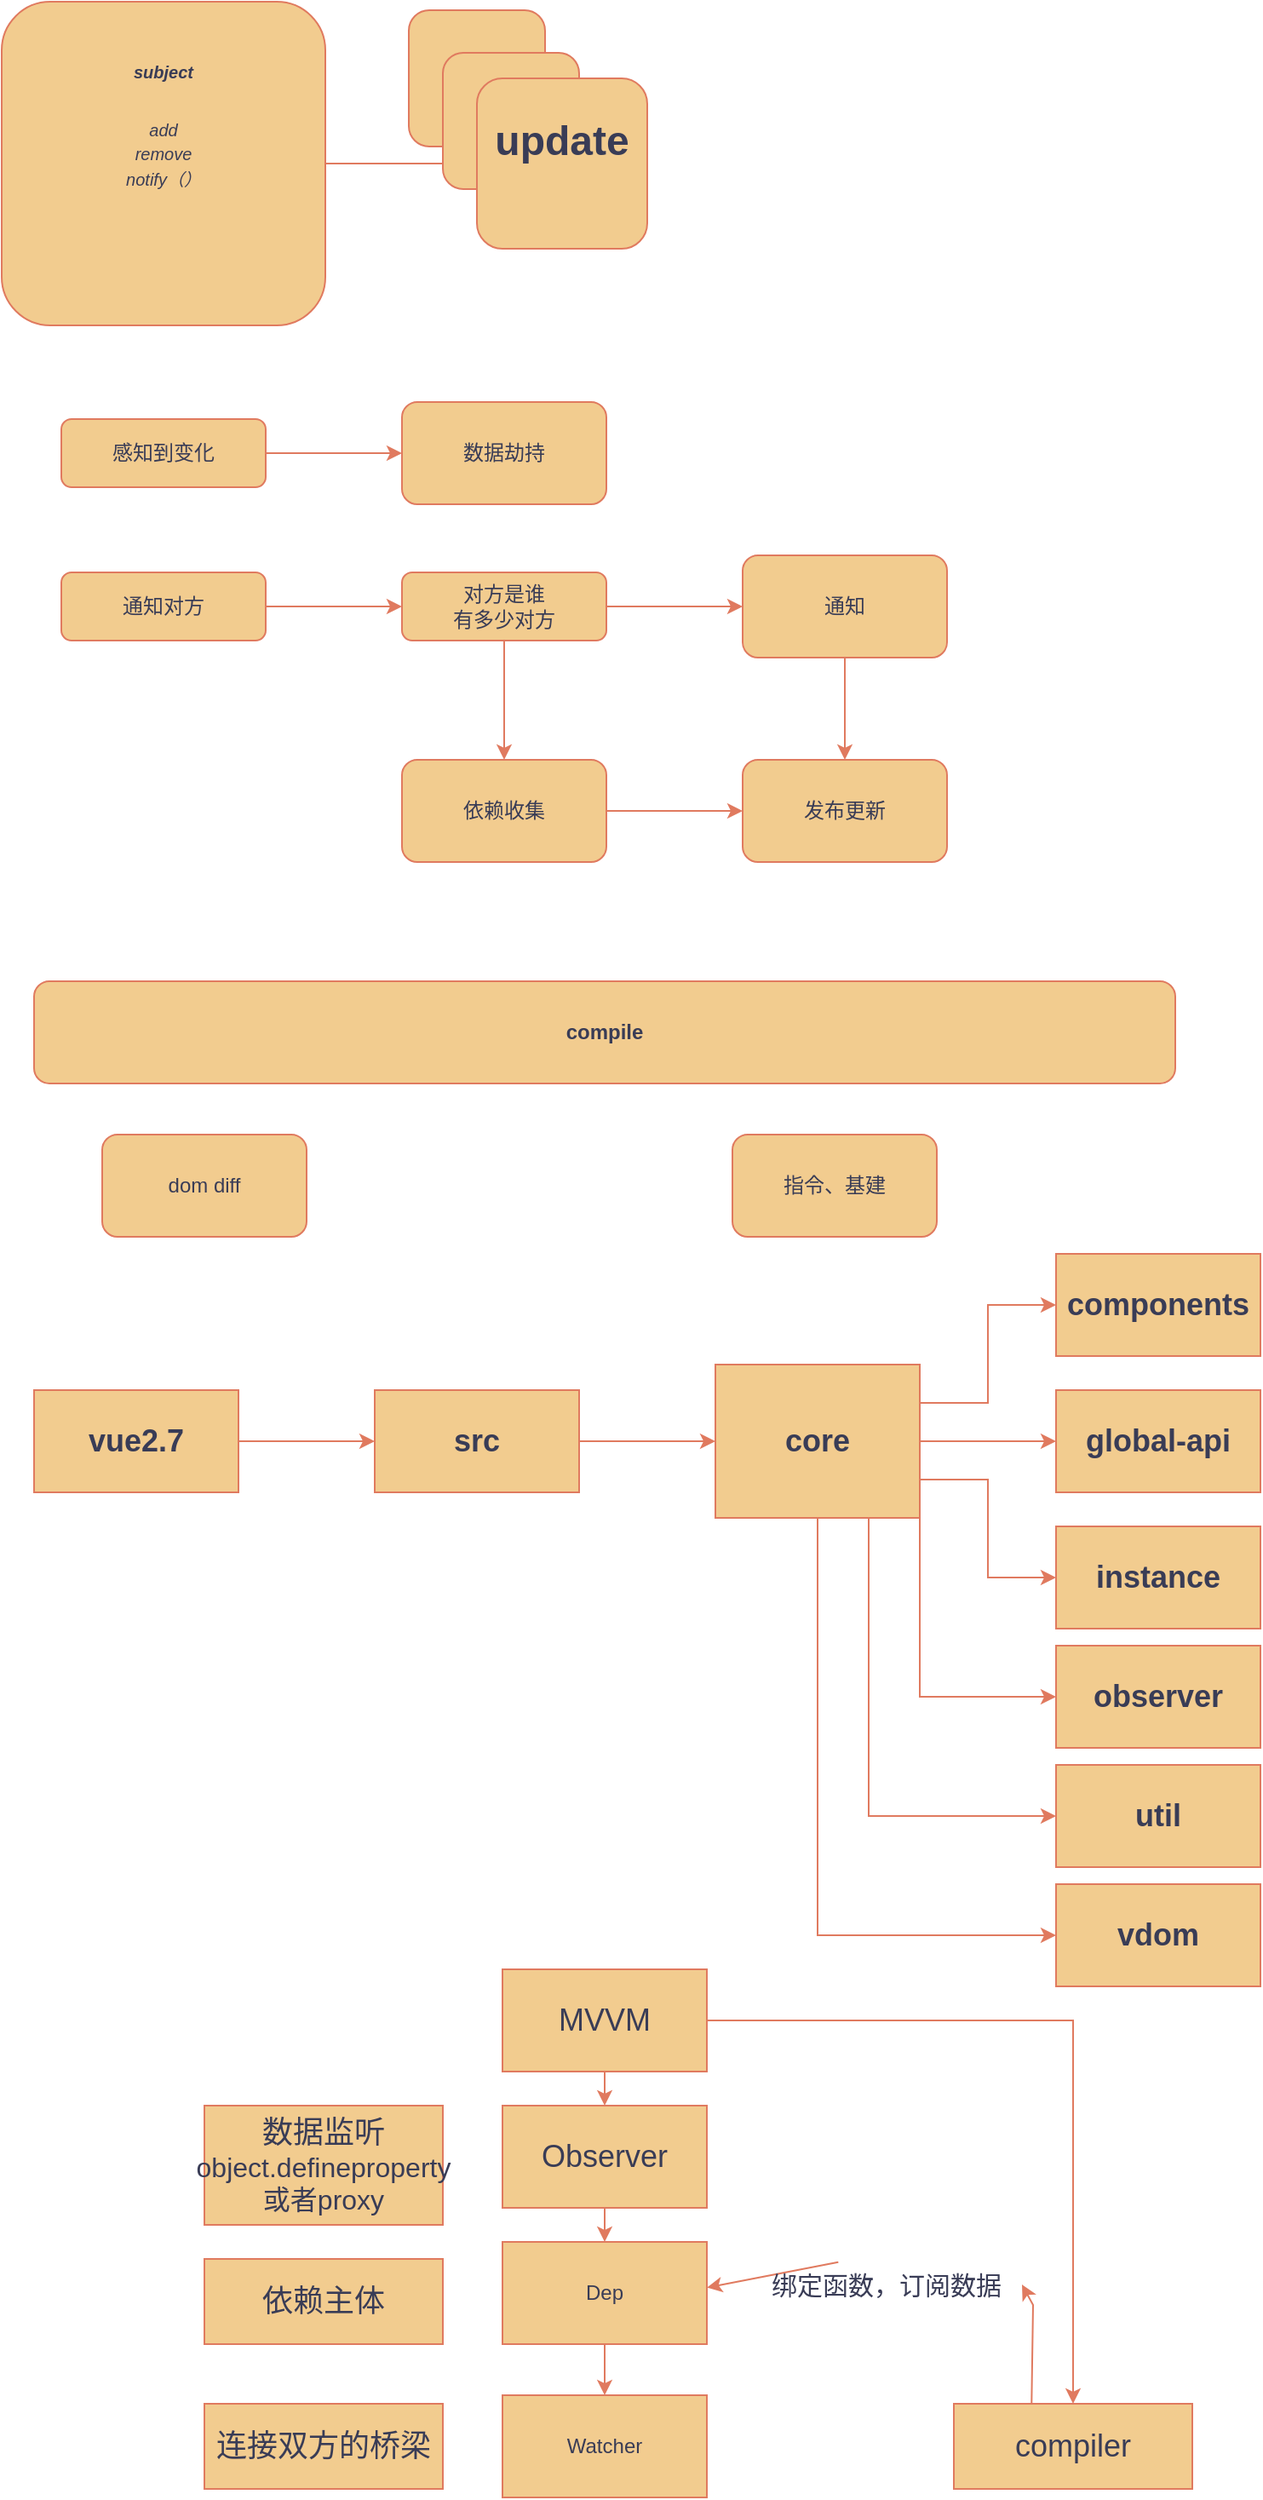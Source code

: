 <mxfile version="24.2.0" type="github">
  <diagram name="第 1 页" id="R4-ZUkijiIR4iluJVMZt">
    <mxGraphModel dx="1050" dy="569" grid="1" gridSize="10" guides="1" tooltips="1" connect="1" arrows="1" fold="1" page="1" pageScale="1" pageWidth="827" pageHeight="1169" math="0" shadow="0">
      <root>
        <mxCell id="0" />
        <mxCell id="1" parent="0" />
        <mxCell id="CVSLRsANvx-6_cyvt9ej-3" value="" style="edgeStyle=orthogonalEdgeStyle;rounded=1;orthogonalLoop=1;jettySize=auto;html=1;labelBackgroundColor=none;strokeColor=#E07A5F;fontColor=default;" edge="1" parent="1" source="CVSLRsANvx-6_cyvt9ej-1" target="CVSLRsANvx-6_cyvt9ej-2">
          <mxGeometry relative="1" as="geometry" />
        </mxCell>
        <mxCell id="CVSLRsANvx-6_cyvt9ej-1" value="&lt;h1 style=&quot;&quot;&gt;&lt;font size=&quot;1&quot; style=&quot;&quot;&gt;&lt;i style=&quot;font-size: 10px;&quot;&gt;subject&lt;/i&gt;&lt;/font&gt;&lt;/h1&gt;&lt;div&gt;&lt;font size=&quot;1&quot; style=&quot;&quot;&gt;&lt;i style=&quot;font-size: 10px;&quot;&gt;add&lt;/i&gt;&lt;/font&gt;&lt;/div&gt;&lt;div&gt;&lt;font size=&quot;1&quot; style=&quot;&quot;&gt;&lt;i style=&quot;font-size: 10px;&quot;&gt;remove&lt;/i&gt;&lt;/font&gt;&lt;/div&gt;&lt;div&gt;&lt;font size=&quot;1&quot; style=&quot;&quot;&gt;&lt;i style=&quot;font-size: 10px;&quot;&gt;notify（）&lt;/i&gt;&lt;/font&gt;&lt;/div&gt;" style="whiteSpace=wrap;html=1;aspect=fixed;verticalAlign=top;align=center;rounded=1;labelBackgroundColor=none;fillColor=#F2CC8F;strokeColor=#E07A5F;fontColor=#393C56;" vertex="1" parent="1">
          <mxGeometry x="51" y="45" width="190" height="190" as="geometry" />
        </mxCell>
        <mxCell id="CVSLRsANvx-6_cyvt9ej-6" value="" style="whiteSpace=wrap;html=1;aspect=fixed;rounded=1;labelBackgroundColor=none;fillColor=#F2CC8F;strokeColor=#E07A5F;fontColor=#393C56;" vertex="1" parent="1">
          <mxGeometry x="290" y="50" width="80" height="80" as="geometry" />
        </mxCell>
        <mxCell id="CVSLRsANvx-6_cyvt9ej-5" value="" style="whiteSpace=wrap;html=1;aspect=fixed;rounded=1;labelBackgroundColor=none;fillColor=#F2CC8F;strokeColor=#E07A5F;fontColor=#393C56;" vertex="1" parent="1">
          <mxGeometry x="310" y="75" width="80" height="80" as="geometry" />
        </mxCell>
        <mxCell id="CVSLRsANvx-6_cyvt9ej-2" value="&lt;h1 style=&quot;&quot;&gt;update&lt;/h1&gt;" style="whiteSpace=wrap;html=1;aspect=fixed;verticalAlign=top;align=center;rounded=1;labelBackgroundColor=none;fillColor=#F2CC8F;strokeColor=#E07A5F;fontColor=#393C56;" vertex="1" parent="1">
          <mxGeometry x="330" y="90" width="100" height="100" as="geometry" />
        </mxCell>
        <mxCell id="CVSLRsANvx-6_cyvt9ej-9" value="" style="edgeStyle=orthogonalEdgeStyle;rounded=1;orthogonalLoop=1;jettySize=auto;html=1;labelBackgroundColor=none;strokeColor=#E07A5F;fontColor=default;" edge="1" parent="1" source="CVSLRsANvx-6_cyvt9ej-7" target="CVSLRsANvx-6_cyvt9ej-8">
          <mxGeometry relative="1" as="geometry" />
        </mxCell>
        <mxCell id="CVSLRsANvx-6_cyvt9ej-7" value="感知到变化" style="rounded=1;whiteSpace=wrap;html=1;labelBackgroundColor=none;fillColor=#F2CC8F;strokeColor=#E07A5F;fontColor=#393C56;" vertex="1" parent="1">
          <mxGeometry x="86" y="290" width="120" height="40" as="geometry" />
        </mxCell>
        <mxCell id="CVSLRsANvx-6_cyvt9ej-8" value="数据劫持" style="whiteSpace=wrap;html=1;rounded=1;labelBackgroundColor=none;fillColor=#F2CC8F;strokeColor=#E07A5F;fontColor=#393C56;" vertex="1" parent="1">
          <mxGeometry x="286" y="280" width="120" height="60" as="geometry" />
        </mxCell>
        <mxCell id="CVSLRsANvx-6_cyvt9ej-12" value="" style="edgeStyle=orthogonalEdgeStyle;rounded=1;orthogonalLoop=1;jettySize=auto;html=1;labelBackgroundColor=none;strokeColor=#E07A5F;fontColor=default;" edge="1" parent="1" source="CVSLRsANvx-6_cyvt9ej-10" target="CVSLRsANvx-6_cyvt9ej-11">
          <mxGeometry relative="1" as="geometry" />
        </mxCell>
        <mxCell id="CVSLRsANvx-6_cyvt9ej-10" value="通知对方" style="rounded=1;whiteSpace=wrap;html=1;labelBackgroundColor=none;fillColor=#F2CC8F;strokeColor=#E07A5F;fontColor=#393C56;" vertex="1" parent="1">
          <mxGeometry x="86" y="380" width="120" height="40" as="geometry" />
        </mxCell>
        <mxCell id="CVSLRsANvx-6_cyvt9ej-14" value="" style="edgeStyle=orthogonalEdgeStyle;rounded=1;orthogonalLoop=1;jettySize=auto;html=1;labelBackgroundColor=none;strokeColor=#E07A5F;fontColor=default;" edge="1" parent="1" source="CVSLRsANvx-6_cyvt9ej-11" target="CVSLRsANvx-6_cyvt9ej-13">
          <mxGeometry relative="1" as="geometry" />
        </mxCell>
        <mxCell id="CVSLRsANvx-6_cyvt9ej-16" value="" style="edgeStyle=orthogonalEdgeStyle;rounded=1;orthogonalLoop=1;jettySize=auto;html=1;labelBackgroundColor=none;strokeColor=#E07A5F;fontColor=default;" edge="1" parent="1" source="CVSLRsANvx-6_cyvt9ej-11" target="CVSLRsANvx-6_cyvt9ej-15">
          <mxGeometry relative="1" as="geometry" />
        </mxCell>
        <mxCell id="CVSLRsANvx-6_cyvt9ej-11" value="对方是谁&lt;div&gt;有多少对方&lt;/div&gt;" style="rounded=1;whiteSpace=wrap;html=1;labelBackgroundColor=none;fillColor=#F2CC8F;strokeColor=#E07A5F;fontColor=#393C56;" vertex="1" parent="1">
          <mxGeometry x="286" y="380" width="120" height="40" as="geometry" />
        </mxCell>
        <mxCell id="CVSLRsANvx-6_cyvt9ej-19" value="" style="edgeStyle=orthogonalEdgeStyle;rounded=1;orthogonalLoop=1;jettySize=auto;html=1;labelBackgroundColor=none;strokeColor=#E07A5F;fontColor=default;" edge="1" parent="1" source="CVSLRsANvx-6_cyvt9ej-13" target="CVSLRsANvx-6_cyvt9ej-17">
          <mxGeometry relative="1" as="geometry" />
        </mxCell>
        <mxCell id="CVSLRsANvx-6_cyvt9ej-13" value="通知" style="whiteSpace=wrap;html=1;rounded=1;labelBackgroundColor=none;fillColor=#F2CC8F;strokeColor=#E07A5F;fontColor=#393C56;" vertex="1" parent="1">
          <mxGeometry x="486" y="370" width="120" height="60" as="geometry" />
        </mxCell>
        <mxCell id="CVSLRsANvx-6_cyvt9ej-18" value="" style="edgeStyle=orthogonalEdgeStyle;rounded=1;orthogonalLoop=1;jettySize=auto;html=1;labelBackgroundColor=none;strokeColor=#E07A5F;fontColor=default;" edge="1" parent="1" source="CVSLRsANvx-6_cyvt9ej-15" target="CVSLRsANvx-6_cyvt9ej-17">
          <mxGeometry relative="1" as="geometry" />
        </mxCell>
        <mxCell id="CVSLRsANvx-6_cyvt9ej-15" value="依赖收集" style="whiteSpace=wrap;html=1;rounded=1;labelBackgroundColor=none;fillColor=#F2CC8F;strokeColor=#E07A5F;fontColor=#393C56;" vertex="1" parent="1">
          <mxGeometry x="286" y="490" width="120" height="60" as="geometry" />
        </mxCell>
        <mxCell id="CVSLRsANvx-6_cyvt9ej-17" value="发布更新" style="whiteSpace=wrap;html=1;rounded=1;labelBackgroundColor=none;fillColor=#F2CC8F;strokeColor=#E07A5F;fontColor=#393C56;" vertex="1" parent="1">
          <mxGeometry x="486" y="490" width="120" height="60" as="geometry" />
        </mxCell>
        <mxCell id="CVSLRsANvx-6_cyvt9ej-21" value="&lt;b&gt;compile&lt;/b&gt;" style="rounded=1;whiteSpace=wrap;html=1;labelBackgroundColor=none;fillColor=#F2CC8F;strokeColor=#E07A5F;fontColor=#393C56;" vertex="1" parent="1">
          <mxGeometry x="70" y="620" width="670" height="60" as="geometry" />
        </mxCell>
        <mxCell id="CVSLRsANvx-6_cyvt9ej-22" value="dom diff" style="rounded=1;whiteSpace=wrap;html=1;labelBackgroundColor=none;fillColor=#F2CC8F;strokeColor=#E07A5F;fontColor=#393C56;" vertex="1" parent="1">
          <mxGeometry x="110" y="710" width="120" height="60" as="geometry" />
        </mxCell>
        <mxCell id="CVSLRsANvx-6_cyvt9ej-23" value="指令、基建" style="rounded=1;whiteSpace=wrap;html=1;labelBackgroundColor=none;fillColor=#F2CC8F;strokeColor=#E07A5F;fontColor=#393C56;" vertex="1" parent="1">
          <mxGeometry x="480" y="710" width="120" height="60" as="geometry" />
        </mxCell>
        <mxCell id="CVSLRsANvx-6_cyvt9ej-27" value="" style="edgeStyle=orthogonalEdgeStyle;rounded=0;orthogonalLoop=1;jettySize=auto;html=1;strokeColor=#E07A5F;fontColor=#393C56;fillColor=#F2CC8F;" edge="1" parent="1" source="CVSLRsANvx-6_cyvt9ej-25" target="CVSLRsANvx-6_cyvt9ej-26">
          <mxGeometry relative="1" as="geometry" />
        </mxCell>
        <mxCell id="CVSLRsANvx-6_cyvt9ej-25" value="&lt;font style=&quot;font-size: 18px;&quot;&gt;&lt;b&gt;vue2.7&lt;/b&gt;&lt;/font&gt;" style="rounded=0;whiteSpace=wrap;html=1;strokeColor=#E07A5F;fontColor=#393C56;fillColor=#F2CC8F;" vertex="1" parent="1">
          <mxGeometry x="70" y="860" width="120" height="60" as="geometry" />
        </mxCell>
        <mxCell id="CVSLRsANvx-6_cyvt9ej-29" value="" style="edgeStyle=orthogonalEdgeStyle;rounded=0;orthogonalLoop=1;jettySize=auto;html=1;strokeColor=#E07A5F;fontColor=#393C56;fillColor=#F2CC8F;" edge="1" parent="1" source="CVSLRsANvx-6_cyvt9ej-26" target="CVSLRsANvx-6_cyvt9ej-28">
          <mxGeometry relative="1" as="geometry" />
        </mxCell>
        <mxCell id="CVSLRsANvx-6_cyvt9ej-26" value="&lt;font style=&quot;font-size: 18px;&quot;&gt;&lt;b&gt;src&lt;/b&gt;&lt;/font&gt;" style="rounded=0;whiteSpace=wrap;html=1;strokeColor=#E07A5F;fontColor=#393C56;fillColor=#F2CC8F;" vertex="1" parent="1">
          <mxGeometry x="270" y="860" width="120" height="60" as="geometry" />
        </mxCell>
        <mxCell id="CVSLRsANvx-6_cyvt9ej-31" value="" style="edgeStyle=orthogonalEdgeStyle;rounded=0;orthogonalLoop=1;jettySize=auto;html=1;strokeColor=#E07A5F;fontColor=#393C56;fillColor=#F2CC8F;" edge="1" parent="1" source="CVSLRsANvx-6_cyvt9ej-28" target="CVSLRsANvx-6_cyvt9ej-30">
          <mxGeometry relative="1" as="geometry" />
        </mxCell>
        <mxCell id="CVSLRsANvx-6_cyvt9ej-37" style="edgeStyle=orthogonalEdgeStyle;rounded=0;orthogonalLoop=1;jettySize=auto;html=1;exitX=1;exitY=0.75;exitDx=0;exitDy=0;entryX=0;entryY=0.5;entryDx=0;entryDy=0;strokeColor=#E07A5F;fontColor=#393C56;fillColor=#F2CC8F;" edge="1" parent="1" source="CVSLRsANvx-6_cyvt9ej-28" target="CVSLRsANvx-6_cyvt9ej-33">
          <mxGeometry relative="1" as="geometry" />
        </mxCell>
        <mxCell id="CVSLRsANvx-6_cyvt9ej-38" style="edgeStyle=orthogonalEdgeStyle;rounded=0;orthogonalLoop=1;jettySize=auto;html=1;exitX=1;exitY=0.25;exitDx=0;exitDy=0;entryX=0;entryY=0.5;entryDx=0;entryDy=0;strokeColor=#E07A5F;fontColor=#393C56;fillColor=#F2CC8F;" edge="1" parent="1" source="CVSLRsANvx-6_cyvt9ej-28" target="CVSLRsANvx-6_cyvt9ej-32">
          <mxGeometry relative="1" as="geometry" />
        </mxCell>
        <mxCell id="CVSLRsANvx-6_cyvt9ej-39" style="edgeStyle=orthogonalEdgeStyle;rounded=0;orthogonalLoop=1;jettySize=auto;html=1;exitX=1;exitY=1;exitDx=0;exitDy=0;strokeColor=#E07A5F;fontColor=#393C56;fillColor=#F2CC8F;entryX=0;entryY=0.5;entryDx=0;entryDy=0;" edge="1" parent="1" source="CVSLRsANvx-6_cyvt9ej-28" target="CVSLRsANvx-6_cyvt9ej-41">
          <mxGeometry relative="1" as="geometry">
            <mxPoint x="600" y="1050" as="targetPoint" />
          </mxGeometry>
        </mxCell>
        <mxCell id="CVSLRsANvx-6_cyvt9ej-42" style="edgeStyle=orthogonalEdgeStyle;rounded=0;orthogonalLoop=1;jettySize=auto;html=1;exitX=0.75;exitY=1;exitDx=0;exitDy=0;entryX=0;entryY=0.5;entryDx=0;entryDy=0;strokeColor=#E07A5F;fontColor=#393C56;fillColor=#F2CC8F;" edge="1" parent="1" source="CVSLRsANvx-6_cyvt9ej-28" target="CVSLRsANvx-6_cyvt9ej-35">
          <mxGeometry relative="1" as="geometry" />
        </mxCell>
        <mxCell id="CVSLRsANvx-6_cyvt9ej-45" style="edgeStyle=orthogonalEdgeStyle;rounded=0;orthogonalLoop=1;jettySize=auto;html=1;exitX=0.5;exitY=1;exitDx=0;exitDy=0;entryX=0;entryY=0.5;entryDx=0;entryDy=0;strokeColor=#E07A5F;fontColor=#393C56;fillColor=#F2CC8F;" edge="1" parent="1" source="CVSLRsANvx-6_cyvt9ej-28" target="CVSLRsANvx-6_cyvt9ej-43">
          <mxGeometry relative="1" as="geometry" />
        </mxCell>
        <mxCell id="CVSLRsANvx-6_cyvt9ej-28" value="&lt;font style=&quot;font-size: 18px;&quot;&gt;&lt;b&gt;core&lt;/b&gt;&lt;/font&gt;" style="rounded=0;whiteSpace=wrap;html=1;strokeColor=#E07A5F;fontColor=#393C56;fillColor=#F2CC8F;" vertex="1" parent="1">
          <mxGeometry x="470" y="845" width="120" height="90" as="geometry" />
        </mxCell>
        <mxCell id="CVSLRsANvx-6_cyvt9ej-30" value="&lt;span style=&quot;font-size: 18px;&quot;&gt;&lt;b&gt;global-api&lt;/b&gt;&lt;/span&gt;" style="rounded=0;whiteSpace=wrap;html=1;strokeColor=#E07A5F;fontColor=#393C56;fillColor=#F2CC8F;" vertex="1" parent="1">
          <mxGeometry x="670" y="860" width="120" height="60" as="geometry" />
        </mxCell>
        <mxCell id="CVSLRsANvx-6_cyvt9ej-32" value="&lt;span style=&quot;font-size: 18px;&quot;&gt;&lt;b&gt;components&lt;/b&gt;&lt;/span&gt;" style="rounded=0;whiteSpace=wrap;html=1;strokeColor=#E07A5F;fontColor=#393C56;fillColor=#F2CC8F;" vertex="1" parent="1">
          <mxGeometry x="670" y="780" width="120" height="60" as="geometry" />
        </mxCell>
        <mxCell id="CVSLRsANvx-6_cyvt9ej-33" value="&lt;span style=&quot;font-size: 18px;&quot;&gt;&lt;b&gt;instance&lt;/b&gt;&lt;/span&gt;" style="rounded=0;whiteSpace=wrap;html=1;strokeColor=#E07A5F;fontColor=#393C56;fillColor=#F2CC8F;" vertex="1" parent="1">
          <mxGeometry x="670" y="940" width="120" height="60" as="geometry" />
        </mxCell>
        <mxCell id="CVSLRsANvx-6_cyvt9ej-35" value="&lt;span style=&quot;font-size: 18px;&quot;&gt;&lt;b&gt;util&lt;/b&gt;&lt;/span&gt;" style="rounded=0;whiteSpace=wrap;html=1;strokeColor=#E07A5F;fontColor=#393C56;fillColor=#F2CC8F;" vertex="1" parent="1">
          <mxGeometry x="670" y="1080" width="120" height="60" as="geometry" />
        </mxCell>
        <mxCell id="CVSLRsANvx-6_cyvt9ej-41" value="&lt;span style=&quot;font-size: 18px;&quot;&gt;&lt;b&gt;observer&lt;/b&gt;&lt;/span&gt;" style="rounded=0;whiteSpace=wrap;html=1;strokeColor=#E07A5F;fontColor=#393C56;fillColor=#F2CC8F;" vertex="1" parent="1">
          <mxGeometry x="670" y="1010" width="120" height="60" as="geometry" />
        </mxCell>
        <mxCell id="CVSLRsANvx-6_cyvt9ej-43" value="&lt;span style=&quot;font-size: 18px;&quot;&gt;&lt;b&gt;vdom&lt;/b&gt;&lt;/span&gt;" style="rounded=0;whiteSpace=wrap;html=1;strokeColor=#E07A5F;fontColor=#393C56;fillColor=#F2CC8F;" vertex="1" parent="1">
          <mxGeometry x="670" y="1150" width="120" height="60" as="geometry" />
        </mxCell>
        <mxCell id="CVSLRsANvx-6_cyvt9ej-50" style="edgeStyle=orthogonalEdgeStyle;rounded=0;orthogonalLoop=1;jettySize=auto;html=1;exitX=0.5;exitY=1;exitDx=0;exitDy=0;entryX=0.5;entryY=0;entryDx=0;entryDy=0;strokeColor=#E07A5F;fontColor=#393C56;fillColor=#F2CC8F;" edge="1" parent="1" source="CVSLRsANvx-6_cyvt9ej-46" target="CVSLRsANvx-6_cyvt9ej-48">
          <mxGeometry relative="1" as="geometry" />
        </mxCell>
        <mxCell id="CVSLRsANvx-6_cyvt9ej-59" style="edgeStyle=orthogonalEdgeStyle;rounded=0;orthogonalLoop=1;jettySize=auto;html=1;exitX=1;exitY=0.5;exitDx=0;exitDy=0;strokeColor=#E07A5F;fontColor=#393C56;fillColor=#F2CC8F;" edge="1" parent="1" source="CVSLRsANvx-6_cyvt9ej-46" target="CVSLRsANvx-6_cyvt9ej-58">
          <mxGeometry relative="1" as="geometry" />
        </mxCell>
        <mxCell id="CVSLRsANvx-6_cyvt9ej-46" value="&lt;font style=&quot;font-size: 18px;&quot;&gt;MVVM&lt;/font&gt;" style="rounded=0;whiteSpace=wrap;html=1;strokeColor=#E07A5F;fontColor=#393C56;fillColor=#F2CC8F;" vertex="1" parent="1">
          <mxGeometry x="345" y="1200" width="120" height="60" as="geometry" />
        </mxCell>
        <mxCell id="CVSLRsANvx-6_cyvt9ej-47" value="&lt;font style=&quot;font-size: 18px;&quot;&gt;数据监听&lt;/font&gt;&lt;div&gt;&lt;font size=&quot;3&quot;&gt;object.defineproperty或者proxy&lt;/font&gt;&lt;/div&gt;" style="rounded=0;whiteSpace=wrap;html=1;strokeColor=#E07A5F;fontColor=#393C56;fillColor=#F2CC8F;" vertex="1" parent="1">
          <mxGeometry x="170" y="1280" width="140" height="70" as="geometry" />
        </mxCell>
        <mxCell id="CVSLRsANvx-6_cyvt9ej-51" style="edgeStyle=orthogonalEdgeStyle;rounded=0;orthogonalLoop=1;jettySize=auto;html=1;exitX=0.5;exitY=1;exitDx=0;exitDy=0;entryX=0.5;entryY=0;entryDx=0;entryDy=0;strokeColor=#E07A5F;fontColor=#393C56;fillColor=#F2CC8F;" edge="1" parent="1" source="CVSLRsANvx-6_cyvt9ej-48" target="CVSLRsANvx-6_cyvt9ej-49">
          <mxGeometry relative="1" as="geometry" />
        </mxCell>
        <mxCell id="CVSLRsANvx-6_cyvt9ej-48" value="&lt;font style=&quot;font-size: 18px;&quot;&gt;Observer&lt;/font&gt;" style="rounded=0;whiteSpace=wrap;html=1;strokeColor=#E07A5F;fontColor=#393C56;fillColor=#F2CC8F;" vertex="1" parent="1">
          <mxGeometry x="345" y="1280" width="120" height="60" as="geometry" />
        </mxCell>
        <mxCell id="CVSLRsANvx-6_cyvt9ej-54" value="" style="edgeStyle=orthogonalEdgeStyle;rounded=0;orthogonalLoop=1;jettySize=auto;html=1;strokeColor=#E07A5F;fontColor=#393C56;fillColor=#F2CC8F;" edge="1" parent="1" source="CVSLRsANvx-6_cyvt9ej-49" target="CVSLRsANvx-6_cyvt9ej-53">
          <mxGeometry relative="1" as="geometry" />
        </mxCell>
        <mxCell id="CVSLRsANvx-6_cyvt9ej-49" value="Dep" style="rounded=0;whiteSpace=wrap;html=1;strokeColor=#E07A5F;fontColor=#393C56;fillColor=#F2CC8F;" vertex="1" parent="1">
          <mxGeometry x="345" y="1360" width="120" height="60" as="geometry" />
        </mxCell>
        <mxCell id="CVSLRsANvx-6_cyvt9ej-52" value="&lt;font style=&quot;font-size: 18px;&quot;&gt;依赖主体&lt;/font&gt;" style="rounded=0;whiteSpace=wrap;html=1;strokeColor=#E07A5F;fontColor=#393C56;fillColor=#F2CC8F;" vertex="1" parent="1">
          <mxGeometry x="170" y="1370" width="140" height="50" as="geometry" />
        </mxCell>
        <mxCell id="CVSLRsANvx-6_cyvt9ej-53" value="Watcher" style="rounded=0;whiteSpace=wrap;html=1;strokeColor=#E07A5F;fontColor=#393C56;fillColor=#F2CC8F;" vertex="1" parent="1">
          <mxGeometry x="345" y="1450" width="120" height="60" as="geometry" />
        </mxCell>
        <mxCell id="CVSLRsANvx-6_cyvt9ej-57" value="&lt;font style=&quot;font-size: 18px;&quot;&gt;连接双方的桥梁&lt;/font&gt;" style="rounded=0;whiteSpace=wrap;html=1;strokeColor=#E07A5F;fontColor=#393C56;fillColor=#F2CC8F;" vertex="1" parent="1">
          <mxGeometry x="170" y="1455" width="140" height="50" as="geometry" />
        </mxCell>
        <mxCell id="CVSLRsANvx-6_cyvt9ej-58" value="&lt;font style=&quot;font-size: 18px;&quot;&gt;compiler&lt;/font&gt;" style="rounded=0;whiteSpace=wrap;html=1;strokeColor=#E07A5F;fontColor=#393C56;fillColor=#F2CC8F;" vertex="1" parent="1">
          <mxGeometry x="610" y="1455" width="140" height="50" as="geometry" />
        </mxCell>
        <mxCell id="CVSLRsANvx-6_cyvt9ej-60" value="" style="endArrow=classic;html=1;rounded=0;strokeColor=#E07A5F;fontColor=#393C56;fillColor=#F2CC8F;entryX=1;entryY=0.5;entryDx=0;entryDy=0;exitX=0.326;exitY=0.064;exitDx=0;exitDy=0;exitPerimeter=0;" edge="1" parent="1" source="CVSLRsANvx-6_cyvt9ej-61">
          <mxGeometry width="50" height="50" relative="1" as="geometry">
            <mxPoint x="655.64" y="1455" as="sourcePoint" />
            <mxPoint x="465" y="1386.8" as="targetPoint" />
            <Array as="points" />
          </mxGeometry>
        </mxCell>
        <mxCell id="CVSLRsANvx-6_cyvt9ej-62" value="" style="endArrow=classic;html=1;rounded=0;strokeColor=#E07A5F;fontColor=#393C56;fillColor=#F2CC8F;entryX=1;entryY=0.5;entryDx=0;entryDy=0;exitX=0.326;exitY=0.064;exitDx=0;exitDy=0;exitPerimeter=0;" edge="1" parent="1" target="CVSLRsANvx-6_cyvt9ej-61">
          <mxGeometry width="50" height="50" relative="1" as="geometry">
            <mxPoint x="655.64" y="1455" as="sourcePoint" />
            <mxPoint x="465" y="1386.8" as="targetPoint" />
            <Array as="points">
              <mxPoint x="656.5" y="1397" />
            </Array>
          </mxGeometry>
        </mxCell>
        <mxCell id="CVSLRsANvx-6_cyvt9ej-61" value="&lt;font style=&quot;font-size: 15px;&quot;&gt;绑定函数，订阅数据&lt;/font&gt;" style="text;html=1;align=center;verticalAlign=middle;resizable=0;points=[];autosize=1;strokeColor=none;fillColor=none;fontColor=#393C56;" vertex="1" parent="1">
          <mxGeometry x="490" y="1370" width="160" height="30" as="geometry" />
        </mxCell>
      </root>
    </mxGraphModel>
  </diagram>
</mxfile>
